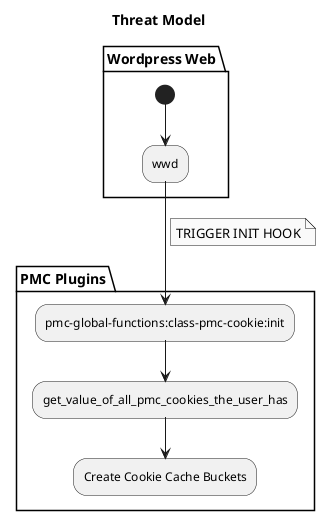 @startuml
/'
    This file contains PlantUML (http://plantuml.com) syntax which is used to generate diagrams about the project.

    Read more here: https://confluence.pmcdev.io/x/YAFUAw
'/

skinparam monochrome true

title Threat Model

partition "Wordpress Web" {
  (*) --> wwd
}

partition "PMC Plugins" {

    wwd --> "pmc-global-functions:class-pmc-cookie:init"
    note on link
        TRIGGER INIT HOOK
    endnote

    "pmc-global-functions:class-pmc-cookie:init" --> "get_value_of_all_pmc_cookies_the_user_has"
    "get_value_of_all_pmc_cookies_the_user_has" --> "Create Cookie Cache Buckets"
}

@enduml